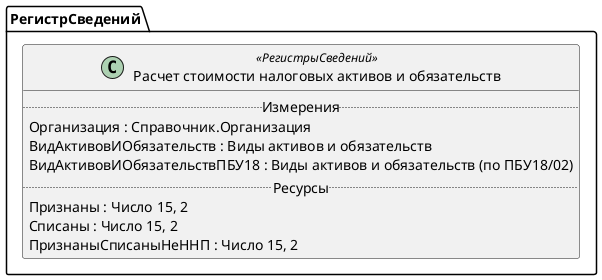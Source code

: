 ﻿@startuml РасчетСтоимостиНалоговыхАктивовИОбязательств
'!include templates.wsd
'..\include templates.wsd
class РегистрСведений.РасчетСтоимостиНалоговыхАктивовИОбязательств as "Расчет стоимости налоговых активов и обязательств" <<РегистрыСведений>>
{
..Измерения..
Организация : Справочник.Организация
ВидАктивовИОбязательств : Виды активов и обязательств
ВидАктивовИОбязательствПБУ18 : Виды активов и обязательств (по ПБУ18/02)
..Ресурсы..
Признаны : Число 15, 2
Списаны : Число 15, 2
ПризнаныСписаныНеННП : Число 15, 2
}
@enduml
